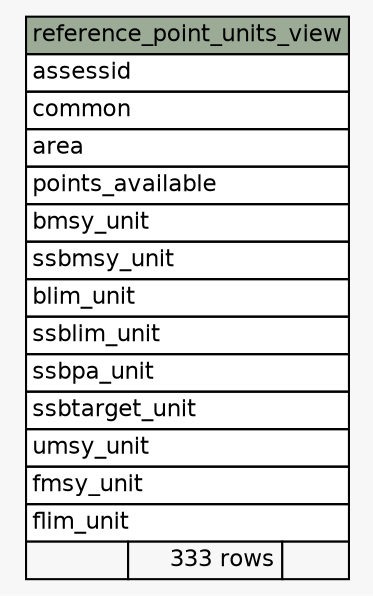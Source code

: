 // dot 2.28.0 on Mac OS X 10.6.8
// SchemaSpy rev 590
digraph "reference_point_units_view" {
  graph [
    rankdir="RL"
    bgcolor="#f7f7f7"
    nodesep="0.18"
    ranksep="0.46"
    fontname="Helvetica"
    fontsize="11"
  ];
  node [
    fontname="Helvetica"
    fontsize="11"
    shape="plaintext"
  ];
  edge [
    arrowsize="0.8"
  ];
  "reference_point_units_view" [
    label=<
    <TABLE BORDER="0" CELLBORDER="1" CELLSPACING="0" BGCOLOR="#ffffff">
      <TR><TD COLSPAN="3" BGCOLOR="#9bab96" ALIGN="CENTER">reference_point_units_view</TD></TR>
      <TR><TD PORT="assessid" COLSPAN="3" ALIGN="LEFT">assessid</TD></TR>
      <TR><TD PORT="common" COLSPAN="3" ALIGN="LEFT">common</TD></TR>
      <TR><TD PORT="area" COLSPAN="3" ALIGN="LEFT">area</TD></TR>
      <TR><TD PORT="points_available" COLSPAN="3" ALIGN="LEFT">points_available</TD></TR>
      <TR><TD PORT="bmsy_unit" COLSPAN="3" ALIGN="LEFT">bmsy_unit</TD></TR>
      <TR><TD PORT="ssbmsy_unit" COLSPAN="3" ALIGN="LEFT">ssbmsy_unit</TD></TR>
      <TR><TD PORT="blim_unit" COLSPAN="3" ALIGN="LEFT">blim_unit</TD></TR>
      <TR><TD PORT="ssblim_unit" COLSPAN="3" ALIGN="LEFT">ssblim_unit</TD></TR>
      <TR><TD PORT="ssbpa_unit" COLSPAN="3" ALIGN="LEFT">ssbpa_unit</TD></TR>
      <TR><TD PORT="ssbtarget_unit" COLSPAN="3" ALIGN="LEFT">ssbtarget_unit</TD></TR>
      <TR><TD PORT="umsy_unit" COLSPAN="3" ALIGN="LEFT">umsy_unit</TD></TR>
      <TR><TD PORT="fmsy_unit" COLSPAN="3" ALIGN="LEFT">fmsy_unit</TD></TR>
      <TR><TD PORT="flim_unit" COLSPAN="3" ALIGN="LEFT">flim_unit</TD></TR>
      <TR><TD ALIGN="LEFT" BGCOLOR="#f7f7f7">  </TD><TD ALIGN="RIGHT" BGCOLOR="#f7f7f7">333 rows</TD><TD ALIGN="RIGHT" BGCOLOR="#f7f7f7">  </TD></TR>
    </TABLE>>
    URL="tables/reference_point_units_view.html"
    tooltip="reference_point_units_view"
  ];
}
